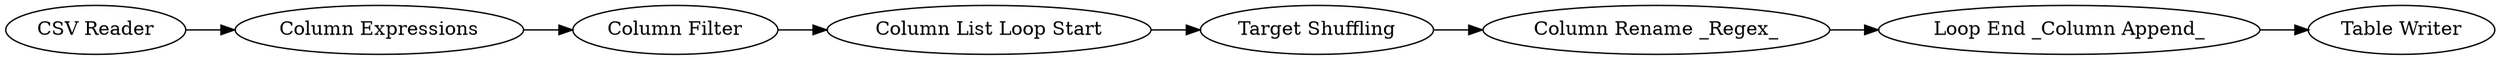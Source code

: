 digraph {
	6 -> 5
	7 -> 14
	9 -> 3
	12 -> 7
	2 -> 9
	5 -> 12
	3 -> 6
	5 [label="Target Shuffling"]
	7 [label="Loop End _Column Append_"]
	9 [label="Column Expressions"]
	6 [label="Column List Loop Start"]
	14 [label="Table Writer"]
	3 [label="Column Filter"]
	2 [label="CSV Reader"]
	12 [label="Column Rename _Regex_"]
	rankdir=LR
}
